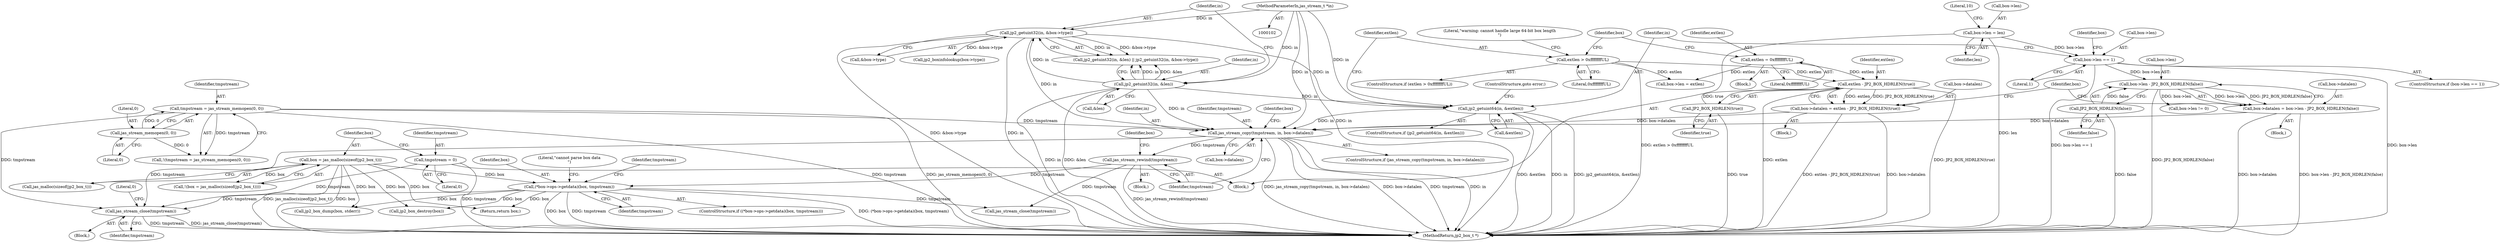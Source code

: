 digraph "0_jasper_e24bdc716c3327b067c551bc6cfb97fd2370358d@API" {
"1000335" [label="(Call,jas_stream_close(tmpstream))"];
"1000307" [label="(Call,(*box->ops->getdata)(box, tmpstream))"];
"1000119" [label="(Call,box = jas_malloc(sizeof(jp2_box_t)))"];
"1000297" [label="(Call,jas_stream_rewind(tmpstream))"];
"1000279" [label="(Call,jas_stream_copy(tmpstream, in, box->datalen))"];
"1000271" [label="(Call,tmpstream = jas_stream_memopen(0, 0))"];
"1000273" [label="(Call,jas_stream_memopen(0, 0))"];
"1000199" [label="(Call,jp2_getuint64(in, &extlen))"];
"1000140" [label="(Call,jp2_getuint32(in, &box->type))"];
"1000136" [label="(Call,jp2_getuint32(in, &len))"];
"1000103" [label="(MethodParameterIn,jas_stream_t *in)"];
"1000220" [label="(Call,box->datalen = extlen - JP2_BOX_HDRLEN(true))"];
"1000224" [label="(Call,extlen - JP2_BOX_HDRLEN(true))"];
"1000206" [label="(Call,extlen > 0xffffffffUL)"];
"1000212" [label="(Call,extlen = 0xffffffffUL)"];
"1000226" [label="(Call,JP2_BOX_HDRLEN(true))"];
"1000230" [label="(Call,box->datalen = box->len - JP2_BOX_HDRLEN(false))"];
"1000234" [label="(Call,box->len - JP2_BOX_HDRLEN(false))"];
"1000192" [label="(Call,box->len == 1)"];
"1000167" [label="(Call,box->len = len)"];
"1000238" [label="(Call,JP2_BOX_HDRLEN(false))"];
"1000114" [label="(Call,tmpstream = 0)"];
"1000312" [label="(Literal,\"cannot parse box data\n\")"];
"1000339" [label="(MethodReturn,jp2_box_t *)"];
"1000142" [label="(Call,&box->type)"];
"1000232" [label="(Identifier,box)"];
"1000298" [label="(Identifier,tmpstream)"];
"1000334" [label="(Block,)"];
"1000204" [label="(ControlStructure,goto error;)"];
"1000192" [label="(Call,box->len == 1)"];
"1000213" [label="(Identifier,extlen)"];
"1000215" [label="(Call,box->len = extlen)"];
"1000280" [label="(Identifier,tmpstream)"];
"1000309" [label="(Identifier,tmpstream)"];
"1000282" [label="(Call,box->datalen)"];
"1000224" [label="(Call,extlen - JP2_BOX_HDRLEN(true))"];
"1000271" [label="(Call,tmpstream = jas_stream_memopen(0, 0))"];
"1000140" [label="(Call,jp2_getuint32(in, &box->type))"];
"1000268" [label="(Block,)"];
"1000141" [label="(Identifier,in)"];
"1000114" [label="(Call,tmpstream = 0)"];
"1000196" [label="(Literal,1)"];
"1000136" [label="(Call,jp2_getuint32(in, &len))"];
"1000335" [label="(Call,jas_stream_close(tmpstream))"];
"1000103" [label="(MethodParameterIn,jas_stream_t *in)"];
"1000167" [label="(Call,box->len = len)"];
"1000206" [label="(Call,extlen > 0xffffffffUL)"];
"1000207" [label="(Identifier,extlen)"];
"1000225" [label="(Identifier,extlen)"];
"1000138" [label="(Call,&len)"];
"1000235" [label="(Call,box->len)"];
"1000244" [label="(Identifier,box)"];
"1000279" [label="(Call,jas_stream_copy(tmpstream, in, box->datalen))"];
"1000221" [label="(Call,box->datalen)"];
"1000150" [label="(Call,jp2_boxinfolookup(box->type))"];
"1000135" [label="(Call,jp2_getuint32(in, &len) || jp2_getuint32(in, &box->type))"];
"1000199" [label="(Call,jp2_getuint64(in, &extlen))"];
"1000273" [label="(Call,jas_stream_memopen(0, 0))"];
"1000336" [label="(Identifier,tmpstream)"];
"1000119" [label="(Call,box = jas_malloc(sizeof(jp2_box_t)))"];
"1000230" [label="(Call,box->datalen = box->len - JP2_BOX_HDRLEN(false))"];
"1000307" [label="(Call,(*box->ops->getdata)(box, tmpstream))"];
"1000220" [label="(Call,box->datalen = extlen - JP2_BOX_HDRLEN(true))"];
"1000217" [label="(Identifier,box)"];
"1000115" [label="(Identifier,tmpstream)"];
"1000302" [label="(Identifier,box)"];
"1000226" [label="(Call,JP2_BOX_HDRLEN(true))"];
"1000270" [label="(Call,!(tmpstream = jas_stream_memopen(0, 0)))"];
"1000173" [label="(Literal,10)"];
"1000191" [label="(ControlStructure,if (box->len == 1))"];
"1000239" [label="(Identifier,false)"];
"1000137" [label="(Identifier,in)"];
"1000297" [label="(Call,jas_stream_rewind(tmpstream))"];
"1000116" [label="(Literal,0)"];
"1000229" [label="(Block,)"];
"1000198" [label="(ControlStructure,if (jp2_getuint64(in, &extlen)))"];
"1000315" [label="(Identifier,tmpstream)"];
"1000231" [label="(Call,box->datalen)"];
"1000208" [label="(Literal,0xffffffffUL)"];
"1000234" [label="(Call,box->len - JP2_BOX_HDRLEN(false))"];
"1000104" [label="(Block,)"];
"1000211" [label="(Literal,\"warning: cannot handle large 64-bit box length\n\")"];
"1000306" [label="(ControlStructure,if ((*box->ops->getdata)(box, tmpstream)))"];
"1000209" [label="(Block,)"];
"1000321" [label="(Call,jp2_box_dump(box, stderr))"];
"1000121" [label="(Call,jas_malloc(sizeof(jp2_box_t)))"];
"1000330" [label="(Call,jp2_box_destroy(box))"];
"1000238" [label="(Call,JP2_BOX_HDRLEN(false))"];
"1000118" [label="(Call,!(box = jas_malloc(sizeof(jp2_box_t))))"];
"1000275" [label="(Literal,0)"];
"1000193" [label="(Call,box->len)"];
"1000120" [label="(Identifier,box)"];
"1000197" [label="(Block,)"];
"1000205" [label="(ControlStructure,if (extlen > 0xffffffffUL))"];
"1000278" [label="(ControlStructure,if (jas_stream_copy(tmpstream, in, box->datalen)))"];
"1000314" [label="(Call,jas_stream_close(tmpstream))"];
"1000324" [label="(Return,return box;)"];
"1000242" [label="(Call,box->len != 0)"];
"1000201" [label="(Call,&extlen)"];
"1000338" [label="(Literal,0)"];
"1000200" [label="(Identifier,in)"];
"1000274" [label="(Literal,0)"];
"1000227" [label="(Identifier,true)"];
"1000288" [label="(Identifier,box)"];
"1000212" [label="(Call,extlen = 0xffffffffUL)"];
"1000308" [label="(Identifier,box)"];
"1000168" [label="(Call,box->len)"];
"1000272" [label="(Identifier,tmpstream)"];
"1000214" [label="(Literal,0xffffffffUL)"];
"1000171" [label="(Identifier,len)"];
"1000281" [label="(Identifier,in)"];
"1000335" -> "1000334"  [label="AST: "];
"1000335" -> "1000336"  [label="CFG: "];
"1000336" -> "1000335"  [label="AST: "];
"1000338" -> "1000335"  [label="CFG: "];
"1000335" -> "1000339"  [label="DDG: tmpstream"];
"1000335" -> "1000339"  [label="DDG: jas_stream_close(tmpstream)"];
"1000307" -> "1000335"  [label="DDG: tmpstream"];
"1000279" -> "1000335"  [label="DDG: tmpstream"];
"1000114" -> "1000335"  [label="DDG: tmpstream"];
"1000271" -> "1000335"  [label="DDG: tmpstream"];
"1000307" -> "1000306"  [label="AST: "];
"1000307" -> "1000309"  [label="CFG: "];
"1000308" -> "1000307"  [label="AST: "];
"1000309" -> "1000307"  [label="AST: "];
"1000312" -> "1000307"  [label="CFG: "];
"1000315" -> "1000307"  [label="CFG: "];
"1000307" -> "1000339"  [label="DDG: tmpstream"];
"1000307" -> "1000339"  [label="DDG: (*box->ops->getdata)(box, tmpstream)"];
"1000307" -> "1000339"  [label="DDG: box"];
"1000119" -> "1000307"  [label="DDG: box"];
"1000297" -> "1000307"  [label="DDG: tmpstream"];
"1000307" -> "1000314"  [label="DDG: tmpstream"];
"1000307" -> "1000321"  [label="DDG: box"];
"1000307" -> "1000324"  [label="DDG: box"];
"1000307" -> "1000330"  [label="DDG: box"];
"1000119" -> "1000118"  [label="AST: "];
"1000119" -> "1000121"  [label="CFG: "];
"1000120" -> "1000119"  [label="AST: "];
"1000121" -> "1000119"  [label="AST: "];
"1000118" -> "1000119"  [label="CFG: "];
"1000119" -> "1000339"  [label="DDG: jas_malloc(sizeof(jp2_box_t))"];
"1000119" -> "1000339"  [label="DDG: box"];
"1000119" -> "1000118"  [label="DDG: box"];
"1000119" -> "1000321"  [label="DDG: box"];
"1000119" -> "1000324"  [label="DDG: box"];
"1000119" -> "1000330"  [label="DDG: box"];
"1000297" -> "1000268"  [label="AST: "];
"1000297" -> "1000298"  [label="CFG: "];
"1000298" -> "1000297"  [label="AST: "];
"1000302" -> "1000297"  [label="CFG: "];
"1000297" -> "1000339"  [label="DDG: jas_stream_rewind(tmpstream)"];
"1000279" -> "1000297"  [label="DDG: tmpstream"];
"1000297" -> "1000314"  [label="DDG: tmpstream"];
"1000279" -> "1000278"  [label="AST: "];
"1000279" -> "1000282"  [label="CFG: "];
"1000280" -> "1000279"  [label="AST: "];
"1000281" -> "1000279"  [label="AST: "];
"1000282" -> "1000279"  [label="AST: "];
"1000288" -> "1000279"  [label="CFG: "];
"1000298" -> "1000279"  [label="CFG: "];
"1000279" -> "1000339"  [label="DDG: box->datalen"];
"1000279" -> "1000339"  [label="DDG: tmpstream"];
"1000279" -> "1000339"  [label="DDG: in"];
"1000279" -> "1000339"  [label="DDG: jas_stream_copy(tmpstream, in, box->datalen)"];
"1000271" -> "1000279"  [label="DDG: tmpstream"];
"1000199" -> "1000279"  [label="DDG: in"];
"1000140" -> "1000279"  [label="DDG: in"];
"1000136" -> "1000279"  [label="DDG: in"];
"1000103" -> "1000279"  [label="DDG: in"];
"1000220" -> "1000279"  [label="DDG: box->datalen"];
"1000230" -> "1000279"  [label="DDG: box->datalen"];
"1000271" -> "1000270"  [label="AST: "];
"1000271" -> "1000273"  [label="CFG: "];
"1000272" -> "1000271"  [label="AST: "];
"1000273" -> "1000271"  [label="AST: "];
"1000270" -> "1000271"  [label="CFG: "];
"1000271" -> "1000339"  [label="DDG: jas_stream_memopen(0, 0)"];
"1000271" -> "1000339"  [label="DDG: tmpstream"];
"1000271" -> "1000270"  [label="DDG: tmpstream"];
"1000273" -> "1000271"  [label="DDG: 0"];
"1000273" -> "1000275"  [label="CFG: "];
"1000274" -> "1000273"  [label="AST: "];
"1000275" -> "1000273"  [label="AST: "];
"1000273" -> "1000270"  [label="DDG: 0"];
"1000199" -> "1000198"  [label="AST: "];
"1000199" -> "1000201"  [label="CFG: "];
"1000200" -> "1000199"  [label="AST: "];
"1000201" -> "1000199"  [label="AST: "];
"1000204" -> "1000199"  [label="CFG: "];
"1000207" -> "1000199"  [label="CFG: "];
"1000199" -> "1000339"  [label="DDG: &extlen"];
"1000199" -> "1000339"  [label="DDG: in"];
"1000199" -> "1000339"  [label="DDG: jp2_getuint64(in, &extlen)"];
"1000140" -> "1000199"  [label="DDG: in"];
"1000136" -> "1000199"  [label="DDG: in"];
"1000103" -> "1000199"  [label="DDG: in"];
"1000140" -> "1000135"  [label="AST: "];
"1000140" -> "1000142"  [label="CFG: "];
"1000141" -> "1000140"  [label="AST: "];
"1000142" -> "1000140"  [label="AST: "];
"1000135" -> "1000140"  [label="CFG: "];
"1000140" -> "1000339"  [label="DDG: &box->type"];
"1000140" -> "1000339"  [label="DDG: in"];
"1000140" -> "1000135"  [label="DDG: in"];
"1000140" -> "1000135"  [label="DDG: &box->type"];
"1000136" -> "1000140"  [label="DDG: in"];
"1000103" -> "1000140"  [label="DDG: in"];
"1000140" -> "1000150"  [label="DDG: &box->type"];
"1000136" -> "1000135"  [label="AST: "];
"1000136" -> "1000138"  [label="CFG: "];
"1000137" -> "1000136"  [label="AST: "];
"1000138" -> "1000136"  [label="AST: "];
"1000141" -> "1000136"  [label="CFG: "];
"1000135" -> "1000136"  [label="CFG: "];
"1000136" -> "1000339"  [label="DDG: &len"];
"1000136" -> "1000339"  [label="DDG: in"];
"1000136" -> "1000135"  [label="DDG: in"];
"1000136" -> "1000135"  [label="DDG: &len"];
"1000103" -> "1000136"  [label="DDG: in"];
"1000103" -> "1000102"  [label="AST: "];
"1000103" -> "1000339"  [label="DDG: in"];
"1000220" -> "1000197"  [label="AST: "];
"1000220" -> "1000224"  [label="CFG: "];
"1000221" -> "1000220"  [label="AST: "];
"1000224" -> "1000220"  [label="AST: "];
"1000244" -> "1000220"  [label="CFG: "];
"1000220" -> "1000339"  [label="DDG: box->datalen"];
"1000220" -> "1000339"  [label="DDG: extlen - JP2_BOX_HDRLEN(true)"];
"1000224" -> "1000220"  [label="DDG: extlen"];
"1000224" -> "1000220"  [label="DDG: JP2_BOX_HDRLEN(true)"];
"1000224" -> "1000226"  [label="CFG: "];
"1000225" -> "1000224"  [label="AST: "];
"1000226" -> "1000224"  [label="AST: "];
"1000224" -> "1000339"  [label="DDG: JP2_BOX_HDRLEN(true)"];
"1000224" -> "1000339"  [label="DDG: extlen"];
"1000206" -> "1000224"  [label="DDG: extlen"];
"1000212" -> "1000224"  [label="DDG: extlen"];
"1000226" -> "1000224"  [label="DDG: true"];
"1000206" -> "1000205"  [label="AST: "];
"1000206" -> "1000208"  [label="CFG: "];
"1000207" -> "1000206"  [label="AST: "];
"1000208" -> "1000206"  [label="AST: "];
"1000211" -> "1000206"  [label="CFG: "];
"1000217" -> "1000206"  [label="CFG: "];
"1000206" -> "1000339"  [label="DDG: extlen > 0xffffffffUL"];
"1000206" -> "1000215"  [label="DDG: extlen"];
"1000212" -> "1000209"  [label="AST: "];
"1000212" -> "1000214"  [label="CFG: "];
"1000213" -> "1000212"  [label="AST: "];
"1000214" -> "1000212"  [label="AST: "];
"1000217" -> "1000212"  [label="CFG: "];
"1000212" -> "1000215"  [label="DDG: extlen"];
"1000226" -> "1000227"  [label="CFG: "];
"1000227" -> "1000226"  [label="AST: "];
"1000226" -> "1000339"  [label="DDG: true"];
"1000230" -> "1000229"  [label="AST: "];
"1000230" -> "1000234"  [label="CFG: "];
"1000231" -> "1000230"  [label="AST: "];
"1000234" -> "1000230"  [label="AST: "];
"1000244" -> "1000230"  [label="CFG: "];
"1000230" -> "1000339"  [label="DDG: box->datalen"];
"1000230" -> "1000339"  [label="DDG: box->len - JP2_BOX_HDRLEN(false)"];
"1000234" -> "1000230"  [label="DDG: box->len"];
"1000234" -> "1000230"  [label="DDG: JP2_BOX_HDRLEN(false)"];
"1000234" -> "1000238"  [label="CFG: "];
"1000235" -> "1000234"  [label="AST: "];
"1000238" -> "1000234"  [label="AST: "];
"1000234" -> "1000339"  [label="DDG: JP2_BOX_HDRLEN(false)"];
"1000192" -> "1000234"  [label="DDG: box->len"];
"1000238" -> "1000234"  [label="DDG: false"];
"1000234" -> "1000242"  [label="DDG: box->len"];
"1000192" -> "1000191"  [label="AST: "];
"1000192" -> "1000196"  [label="CFG: "];
"1000193" -> "1000192"  [label="AST: "];
"1000196" -> "1000192"  [label="AST: "];
"1000200" -> "1000192"  [label="CFG: "];
"1000232" -> "1000192"  [label="CFG: "];
"1000192" -> "1000339"  [label="DDG: box->len"];
"1000192" -> "1000339"  [label="DDG: box->len == 1"];
"1000167" -> "1000192"  [label="DDG: box->len"];
"1000167" -> "1000104"  [label="AST: "];
"1000167" -> "1000171"  [label="CFG: "];
"1000168" -> "1000167"  [label="AST: "];
"1000171" -> "1000167"  [label="AST: "];
"1000173" -> "1000167"  [label="CFG: "];
"1000167" -> "1000339"  [label="DDG: len"];
"1000238" -> "1000239"  [label="CFG: "];
"1000239" -> "1000238"  [label="AST: "];
"1000238" -> "1000339"  [label="DDG: false"];
"1000114" -> "1000104"  [label="AST: "];
"1000114" -> "1000116"  [label="CFG: "];
"1000115" -> "1000114"  [label="AST: "];
"1000116" -> "1000114"  [label="AST: "];
"1000120" -> "1000114"  [label="CFG: "];
"1000114" -> "1000339"  [label="DDG: tmpstream"];
}
